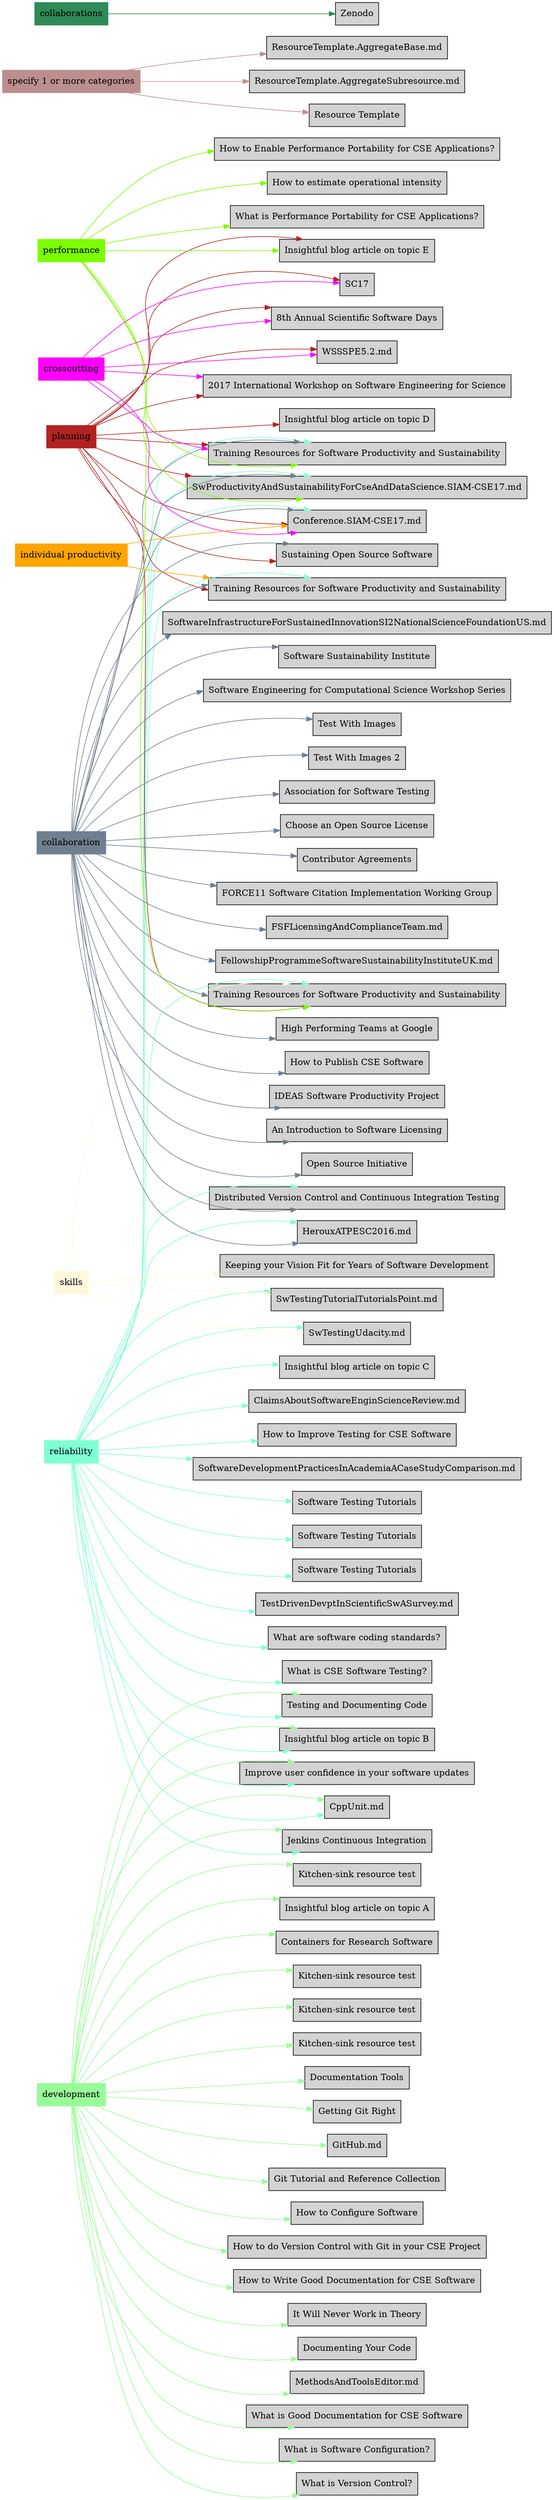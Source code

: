 digraph bettersoftware {
            rankdir = LR;
            ratio = fill;
            node [style=filled];
            node [shape = box];
"development" [color="palegreen"];
"development" ->  "BlogArticleSkeletonA.md" [color="palegreen"];
"BlogArticleSkeletonA.md" [label="Insightful blog article on topic A" URL="http://bss.parallactic.com/resources/insightful-blog-article-on-topic-a"]"reliability" [color="aquamarine"];
"reliability" ->  "BlogArticleSkeletonB.md" [color="aquamarine"];
"BlogArticleSkeletonB.md" [label="Insightful blog article on topic B" URL="http://bss.parallactic.com/resources/insightful-blog-article-on-topic-b"]"development" ->  "BlogArticleSkeletonB.md" [color="palegreen"];
"BlogArticleSkeletonB.md" [label="Insightful blog article on topic B" URL="http://bss.parallactic.com/resources/insightful-blog-article-on-topic-b"]"reliability" ->  "BlogArticleSkeletonC.md" [color="aquamarine"];
"BlogArticleSkeletonC.md" [label="Insightful blog article on topic C" URL="http://bss.parallactic.com/resources/insightful-blog-article-on-topic-c"]"planning" [color="firebrick"];
"planning" ->  "BlogArticleSkeletonD.md" [color="firebrick"];
"BlogArticleSkeletonD.md" [label="Insightful blog article on topic D" URL="http://bss.parallactic.com/resources/insightful-blog-article-on-topic-d"]"planning" ->  "BlogArticleSkeletonE.md" [color="firebrick"];
"BlogArticleSkeletonE.md" [label="Insightful blog article on topic E" URL="http://bss.parallactic.com/resources/insightful-blog-article-on-topic-e"]"performance" [color="lawngreen"];
"performance" ->  "BlogArticleSkeletonE.md" [color="lawngreen"];
"BlogArticleSkeletonE.md" [label="Insightful blog article on topic E" URL="http://bss.parallactic.com/resources/insightful-blog-article-on-topic-e"]"reliability" ->  "ImproveUserConfidenceInSwUpdates.md" [color="aquamarine"];
"ImproveUserConfidenceInSwUpdates.md" [label="Improve user confidence in your software updates" URL="http://bss.parallactic.com/resources/improve-user-confidence-in-your-software-updates"]"development" ->  "ImproveUserConfidenceInSwUpdates.md" [color="palegreen"];
"ImproveUserConfidenceInSwUpdates.md" [label="Improve user confidence in your software updates" URL="http://bss.parallactic.com/resources/improve-user-confidence-in-your-software-updates"]"development" ->  "ContainersForResearchSw.md" [color="palegreen"];
"ContainersForResearchSw.md" [label="Containers for Research Software" URL="http://bss.parallactic.com/resources/containers-for-research-software"]"skills" [color="cornsilk"];
"skills" ->  "VisionFitnessForSoftwareProductivity.md" [color="cornsilk"];
"VisionFitnessForSoftwareProductivity.md" [label="Keeping your Vision Fit for Years of Software Development" URL="http://bss.parallactic.com/resources/keeping-your-vision-fit-for-years-of-software-development"]"collaboration" [color="slategrey"];
"collaboration" ->  "AssociationForSoftwareTesting.md" [color="slategrey"];
"AssociationForSoftwareTesting.md" [label="Association for Software Testing" URL="http://bss.parallactic.com/resources/association-for-software-testing"]"planning" ->  "BestPracticesForHPCSwDevelopersWebinarSeries.md" [color="firebrick"];
"BestPracticesForHPCSwDevelopersWebinarSeries.md" [label="Training Resources for Software Productivity and Sustainability" URL="http://bss.parallactic.com/resources/training-resources-for-software-productivity-and-sustainability"]"reliability" ->  "BestPracticesForHPCSwDevelopersWebinarSeries.md" [color="aquamarine"];
"BestPracticesForHPCSwDevelopersWebinarSeries.md" [label="Training Resources for Software Productivity and Sustainability" URL="http://bss.parallactic.com/resources/training-resources-for-software-productivity-and-sustainability"]"collaboration" ->  "BestPracticesForHPCSwDevelopersWebinarSeries.md" [color="slategrey"];
"BestPracticesForHPCSwDevelopersWebinarSeries.md" [label="Training Resources for Software Productivity and Sustainability" URL="http://bss.parallactic.com/resources/training-resources-for-software-productivity-and-sustainability"]"crosscutting" [color="fuchsia"];
"crosscutting" ->  "BestPracticesForHPCSwDevelopersWebinarSeries.md" [color="fuchsia"];
"BestPracticesForHPCSwDevelopersWebinarSeries.md" [label="Training Resources for Software Productivity and Sustainability" URL="http://bss.parallactic.com/resources/training-resources-for-software-productivity-and-sustainability"]"performance" ->  "BestPracticesForHPCSwDevelopersWebinarSeries.md" [color="lawngreen"];
"BestPracticesForHPCSwDevelopersWebinarSeries.md" [label="Training Resources for Software Productivity and Sustainability" URL="http://bss.parallactic.com/resources/training-resources-for-software-productivity-and-sustainability"]"collaboration" ->  "ChooseALicense.md" [color="slategrey"];
"ChooseALicense.md" [label="Choose an Open Source License" URL="http://bss.parallactic.com/resources/choose-an-open-source-license"]"reliability" ->  "ClaimsAboutSoftwareEnginScienceReview.md" [color="aquamarine"];
"collaboration" ->  "ContributorAgreements.md" [color="slategrey"];
"ContributorAgreements.md" [label="Contributor Agreements" URL="http://bss.parallactic.com/resources/contributor-agreements"]"reliability" ->  "CppUnit.md" [color="aquamarine"];
"development" ->  "CppUnit.md" [color="palegreen"];
"planning" ->  "CseCollaborationThroughSoftwareImprovingProductivityAndSustainability.SIAM-CSE17.md" [color="firebrick"];
"CseCollaborationThroughSoftwareImprovingProductivityAndSustainability.SIAM-CSE17.md" [label="Training Resources for Software Productivity and Sustainability" URL="http://bss.parallactic.com/resources/training-resources-for-software-productivity-and-sustainability"]"reliability" ->  "CseCollaborationThroughSoftwareImprovingProductivityAndSustainability.SIAM-CSE17.md" [color="aquamarine"];
"CseCollaborationThroughSoftwareImprovingProductivityAndSustainability.SIAM-CSE17.md" [label="Training Resources for Software Productivity and Sustainability" URL="http://bss.parallactic.com/resources/training-resources-for-software-productivity-and-sustainability"]"collaboration" ->  "CseCollaborationThroughSoftwareImprovingProductivityAndSustainability.SIAM-CSE17.md" [color="slategrey"];
"CseCollaborationThroughSoftwareImprovingProductivityAndSustainability.SIAM-CSE17.md" [label="Training Resources for Software Productivity and Sustainability" URL="http://bss.parallactic.com/resources/training-resources-for-software-productivity-and-sustainability"]"individual productivity" [color="orange"];
"individual productivity" ->  "CseCollaborationThroughSoftwareImprovingProductivityAndSustainability.SIAM-CSE17.md" [color="orange"];
"CseCollaborationThroughSoftwareImprovingProductivityAndSustainability.SIAM-CSE17.md" [label="Training Resources for Software Productivity and Sustainability" URL="http://bss.parallactic.com/resources/training-resources-for-software-productivity-and-sustainability"]"reliability" ->  "DistributedVersionControlAndContinuousIntegrationTesting.md" [color="aquamarine"];
"DistributedVersionControlAndContinuousIntegrationTesting.md" [label="Distributed Version Control and Continuous Integration Testing" URL="http://bss.parallactic.com/resources/distributed-version-control-and-continuous-integration-testing"]"collaboration" ->  "DistributedVersionControlAndContinuousIntegrationTesting.md" [color="slategrey"];
"DistributedVersionControlAndContinuousIntegrationTesting.md" [label="Distributed Version Control and Continuous Integration Testing" URL="http://bss.parallactic.com/resources/distributed-version-control-and-continuous-integration-testing"]"development" ->  "DocumentationTools.Doxygen.md" [color="palegreen"];
"DocumentationTools.Doxygen.md" [label="Kitchen-sink resource test" URL="http://bss.parallactic.com/resources/kitchen-sink-resource-test"]"development" ->  "DocumentationTools.ReadTheDocs.md" [color="palegreen"];
"DocumentationTools.ReadTheDocs.md" [label="Kitchen-sink resource test" URL="http://bss.parallactic.com/resources/kitchen-sink-resource-test"]"development" ->  "DocumentationTools.Sphinx.md" [color="palegreen"];
"DocumentationTools.Sphinx.md" [label="Kitchen-sink resource test" URL="http://bss.parallactic.com/resources/kitchen-sink-resource-test"]"development" ->  "DocumentationTools.md" [color="palegreen"];
"DocumentationTools.md" [label="Documentation Tools" URL="http://bss.parallactic.com/resources/documentation-tools"]"collaboration" ->  "FORCE11SoftwareCitationImplementationWorkingGroup.md" [color="slategrey"];
"FORCE11SoftwareCitationImplementationWorkingGroup.md" [label="FORCE11 Software Citation Implementation Working Group" URL="http://bss.parallactic.com/resources/force11-software-citation-implementation-working-group"]"collaboration" ->  "FSFLicensingAndComplianceTeam.md" [color="slategrey"];
"collaboration" ->  "FellowshipProgrammeSoftwareSustainabilityInstituteUK.md" [color="slategrey"];
"development" ->  "GettingGitRight.md" [color="palegreen"];
"GettingGitRight.md" [label="Getting Git Right" URL="http://bss.parallactic.com/resources/getting-git-right"]"development" ->  "GitHub.md" [color="palegreen"];
"development" ->  "GitTutorialAndReferenceCollection.md" [color="palegreen"];
"GitTutorialAndReferenceCollection.md" [label="Git Tutorial and Reference Collection" URL="http://bss.parallactic.com/resources/git-tutorial-and-reference-collection"]"collaboration" ->  "GoogleHiPerfTeams.md" [color="slategrey"];
"GoogleHiPerfTeams.md" [label="High Performing Teams at Google" URL="http://bss.parallactic.com/resources/high-performing-teams-at-google"]"collaboration" ->  "HerouxATPESC2016.md" [color="slategrey"];
"reliability" ->  "HerouxATPESC2016.md" [color="aquamarine"];
"development" ->  "HowToConfigureSw.md" [color="palegreen"];
"HowToConfigureSw.md" [label="How to Configure Software" URL="http://bss.parallactic.com/resources/how-to-configure-software"]"development" ->  "HowToDoVersionControlWithGitInYourCseProject.md" [color="palegreen"];
"HowToDoVersionControlWithGitInYourCseProject.md" [label="How to do Version Control with Git in your CSE Project" URL="http://bss.parallactic.com/resources/how-to-do-version-control-with-git-in-your-cse-project"]"performance" ->  "HowToEnablePerfPortabilityForCseApps.md" [color="lawngreen"];
"HowToEnablePerfPortabilityForCseApps.md" [label="How to Enable Performance Portability for CSE Applications?" URL="http://bss.parallactic.com/resources/how-to-enable-performance-portability-for-cse-applications?"]"performance" ->  "HowToEstimateOperationalIntensity.md" [color="lawngreen"];
"HowToEstimateOperationalIntensity.md" [label="How to estimate operational intensity" URL="http://bss.parallactic.com/resources/how-to-estimate-operational-intensity"]"reliability" ->  "HowToImproveTestingForCseSw.md" [color="aquamarine"];
"HowToImproveTestingForCseSw.md" [label="How to Improve Testing for CSE Software" URL="http://bss.parallactic.com/resources/how-to-improve-testing-for-cse-software"]"collaboration" ->  "HowToPublishCseSw.md" [color="slategrey"];
"HowToPublishCseSw.md" [label="How to Publish CSE Software" URL="http://bss.parallactic.com/resources/how-to-publish-cse-software"]"development" ->  "HowToWriteGoodDocumentation.md" [color="palegreen"];
"HowToWriteGoodDocumentation.md" [label="How to Write Good Documentation for CSE Software" URL="http://bss.parallactic.com/resources/how-to-write-good-documentation-for-cse-software"]"collaboration" ->  "IDEASSoftwareProductivityProject.md" [color="slategrey"];
"IDEASSoftwareProductivityProject.md" [label="IDEAS Software Productivity Project" URL="http://bss.parallactic.com/resources/ideas-software-productivity-project"]"collaboration" ->  "IntroToSoftwareLicensing.md" [color="slategrey"];
"IntroToSoftwareLicensing.md" [label="An Introduction to Software Licensing" URL="http://bss.parallactic.com/resources/an-introduction-to-software-licensing"]"development" ->  "ItWillNeverWorkInTheory.md" [color="palegreen"];
"ItWillNeverWorkInTheory.md" [label="It Will Never Work in Theory" URL="http://bss.parallactic.com/resources/it-will-never-work-in-theory"]"reliability" ->  "JenkinsCI.md" [color="aquamarine"];
"JenkinsCI.md" [label="Jenkins Continuous Integration" URL="http://bss.parallactic.com/resources/jenkins-continuous-integration"]"development" ->  "JenkinsCI.md" [color="palegreen"];
"JenkinsCI.md" [label="Jenkins Continuous Integration" URL="http://bss.parallactic.com/resources/jenkins-continuous-integration"]"development" ->  "KlinvexATPESC2016.md" [color="palegreen"];
"KlinvexATPESC2016.md" [label="Documenting Your Code" URL="http://bss.parallactic.com/resources/documenting-your-code"]"development" ->  "MethodsAndToolsEditor.md" [color="palegreen"];
"collaboration" ->  "OSSSustainabilityResources.md" [color="slategrey"];
"OSSSustainabilityResources.md" [label="Sustaining Open Source Software" URL="http://bss.parallactic.com/resources/sustaining-open-source-software"]"planning" ->  "OSSSustainabilityResources.md" [color="firebrick"];
"OSSSustainabilityResources.md" [label="Sustaining Open Source Software" URL="http://bss.parallactic.com/resources/sustaining-open-source-software"]"collaboration" ->  "OpenSourceInitiative.md" [color="slategrey"];
"OpenSourceInitiative.md" [label="Open Source Initiative" URL="http://bss.parallactic.com/resources/open-source-initiative"]"specify 1 or more categories" [color="rosybrown"];
"specify 1 or more categories" ->  "ResourceTemplate.AggregateBase.md" [color="rosybrown"];
"specify 1 or more categories" ->  "ResourceTemplate.AggregateSubresource.md" [color="rosybrown"];
"specify 1 or more categories" ->  "ResourceTemplate.Basic.md" [color="rosybrown"];
"ResourceTemplate.Basic.md" [label="Resource Template" URL="http://bss.parallactic.com/resources/resource-template"]"reliability" ->  "SoftwareDevelopmentPracticesInAcademiaACaseStudyComparison.md" [color="aquamarine"];
"collaboration" ->  "SoftwareInfrastructureForSustainedInnovationSI2NationalScienceFoundationUS.md" [color="slategrey"];
"collaboration" ->  "SoftwareSustainabilityInstitute.md" [color="slategrey"];
"SoftwareSustainabilityInstitute.md" [label="Software Sustainability Institute" URL="http://bss.parallactic.com/resources/software-sustainability-institute"]"collaboration" ->  "SwEngForComputationalScienceWorkshopSeries.md" [color="slategrey"];
"SwEngForComputationalScienceWorkshopSeries.md" [label="Software Engineering for Computational Science Workshop Series" URL="http://bss.parallactic.com/resources/software-engineering-for-computational-science-workshop-series"]"planning" ->  "SwProductivityAndSustainabilityForCseAndDataScience.SIAM-CSE17.md" [color="firebrick"];
"reliability" ->  "SwProductivityAndSustainabilityForCseAndDataScience.SIAM-CSE17.md" [color="aquamarine"];
"collaboration" ->  "SwProductivityAndSustainabilityForCseAndDataScience.SIAM-CSE17.md" [color="slategrey"];
"performance" ->  "SwProductivityAndSustainabilityForCseAndDataScience.SIAM-CSE17.md" [color="lawngreen"];
"reliability" ->  "SwTestingTutorialTutorialsPoint.md" [color="aquamarine"];
"skills" ->  "SwTestingTutorialTutorialsPoint.md" [color="cornsilk"];
"reliability" ->  "SwTestingTutorials.Cse.md" [color="aquamarine"];
"SwTestingTutorials.Cse.md" [label="Software Testing Tutorials" URL="http://bss.parallactic.com/resources/software-testing-tutorials"]"reliability" ->  "SwTestingTutorials.General.md" [color="aquamarine"];
"SwTestingTutorials.General.md" [label="Software Testing Tutorials" URL="http://bss.parallactic.com/resources/software-testing-tutorials"]"reliability" ->  "SwTestingTutorials.md" [color="aquamarine"];
"SwTestingTutorials.md" [label="Software Testing Tutorials" URL="http://bss.parallactic.com/resources/software-testing-tutorials"]"reliability" ->  "SwTestingUdacity.md" [color="aquamarine"];
"skills" ->  "SwTestingUdacity.md" [color="cornsilk"];
"reliability" ->  "TestDrivenDevptInScientificSwASurvey.md" [color="aquamarine"];
"collaboration" ->  "TestImages.md" [color="slategrey"];
"TestImages.md" [label="Test With Images" URL="http://bss.parallactic.com/resources/test-with-images"]"collaboration" ->  "TestImages2.md" [color="slategrey"];
"TestImages2.md" [label="Test With Images 2" URL="http://bss.parallactic.com/resources/test-with-images-2"]"reliability" ->  "TestingAndDocumentingCode.md" [color="aquamarine"];
"TestingAndDocumentingCode.md" [label="Testing and Documenting Code" URL="http://bss.parallactic.com/resources/testing-and-documenting-code"]"development" ->  "TestingAndDocumentingCode.md" [color="palegreen"];
"TestingAndDocumentingCode.md" [label="Testing and Documenting Code" URL="http://bss.parallactic.com/resources/testing-and-documenting-code"]"planning" ->  "Training.ProductivityAndSustainability.md" [color="firebrick"];
"Training.ProductivityAndSustainability.md" [label="Training Resources for Software Productivity and Sustainability" URL="http://bss.parallactic.com/resources/training-resources-for-software-productivity-and-sustainability"]"reliability" ->  "Training.ProductivityAndSustainability.md" [color="aquamarine"];
"Training.ProductivityAndSustainability.md" [label="Training Resources for Software Productivity and Sustainability" URL="http://bss.parallactic.com/resources/training-resources-for-software-productivity-and-sustainability"]"collaboration" ->  "Training.ProductivityAndSustainability.md" [color="slategrey"];
"Training.ProductivityAndSustainability.md" [label="Training Resources for Software Productivity and Sustainability" URL="http://bss.parallactic.com/resources/training-resources-for-software-productivity-and-sustainability"]"performance" ->  "Training.ProductivityAndSustainability.md" [color="lawngreen"];
"Training.ProductivityAndSustainability.md" [label="Training Resources for Software Productivity and Sustainability" URL="http://bss.parallactic.com/resources/training-resources-for-software-productivity-and-sustainability"]"skills" ->  "Training.ProductivityAndSustainability.md" [color="cornsilk"];
"Training.ProductivityAndSustainability.md" [label="Training Resources for Software Productivity and Sustainability" URL="http://bss.parallactic.com/resources/training-resources-for-software-productivity-and-sustainability"]"reliability" ->  "WhatAreSwCodingStandards.md" [color="aquamarine"];
"WhatAreSwCodingStandards.md" [label="What are software coding standards?" URL="http://bss.parallactic.com/resources/what-are-software-coding-standards?"]"reliability" ->  "WhatIsCseSwTesting.md" [color="aquamarine"];
"WhatIsCseSwTesting.md" [label="What is CSE Software Testing?" URL="http://bss.parallactic.com/resources/what-is-cse-software-testing?"]"development" ->  "WhatIsGoodDocumentation.md" [color="palegreen"];
"WhatIsGoodDocumentation.md" [label="What is Good Documentation for CSE Software" URL="http://bss.parallactic.com/resources/what-is-good-documentation-for-cse-software"]"performance" ->  "WhatIsPerfPortabilityForCseApps.md" [color="lawngreen"];
"WhatIsPerfPortabilityForCseApps.md" [label="What is Performance Portability for CSE Applications?" URL="http://bss.parallactic.com/resources/what-is-performance-portability-for-cse-applications?"]"development" ->  "WhatIsSwConfiguration.md" [color="palegreen"];
"WhatIsSwConfiguration.md" [label="What is Software Configuration?" URL="http://bss.parallactic.com/resources/what-is-software-configuration?"]"development" ->  "WhatIsVersionControl.md" [color="palegreen"];
"WhatIsVersionControl.md" [label="What is Version Control?" URL="http://bss.parallactic.com/resources/what-is-version-control?"]"collaborations" [color="seagreen"];
"collaborations" ->  "Zenodo.md" [color="seagreen"];
"Zenodo.md" [label="Zenodo" URL="http://bss.parallactic.com/resources/zenodo"]"development" ->  "kitchen-sink-TEST.md" [color="palegreen"];
"kitchen-sink-TEST.md" [label="Kitchen-sink resource test" URL="http://bss.parallactic.com/resources/kitchen-sink-resource-test"]"planning" ->  "Conference.SC17.md" [color="firebrick"];
"Conference.SC17.md" [label="SC17" URL="http://bss.parallactic.com/resources/sc17"]"crosscutting" ->  "Conference.SC17.md" [color="fuchsia"];
"Conference.SC17.md" [label="SC17" URL="http://bss.parallactic.com/resources/sc17"]"crosscutting" ->  "Conference.SIAM-CSE17.md" [color="fuchsia"];
"individual productivity" ->  "Conference.SIAM-CSE17.md" [color="orange"];
"planning" ->  "Conference.SIAM-CSE17.md" [color="firebrick"];
"collaboration" ->  "Conference.SIAM-CSE17.md" [color="slategrey"];
"reliability" ->  "Conference.SIAM-CSE17.md" [color="aquamarine"];
"planning" ->  "Conference.ScientificSoftwareDays17.md" [color="firebrick"];
"Conference.ScientificSoftwareDays17.md" [label="8th Annual Scientific Software Days" URL="http://bss.parallactic.com/resources/8th-annual-scientific-software-days"]"crosscutting" ->  "Conference.ScientificSoftwareDays17.md" [color="fuchsia"];
"Conference.ScientificSoftwareDays17.md" [label="8th Annual Scientific Software Days" URL="http://bss.parallactic.com/resources/8th-annual-scientific-software-days"]"planning" ->  "WSSSPE5.2.md" [color="firebrick"];
"crosscutting" ->  "WSSSPE5.2.md" [color="fuchsia"];
"planning" ->  "Workshop.SE4Science17.md" [color="firebrick"];
"Workshop.SE4Science17.md" [label="2017 International Workshop on Software Engineering for Science" URL="http://bss.parallactic.com/resources/2017-international-workshop-on-software-engineering-for-science"]"crosscutting" ->  "Workshop.SE4Science17.md" [color="fuchsia"];
"Workshop.SE4Science17.md" [label="2017 International Workshop on Software Engineering for Science" URL="http://bss.parallactic.com/resources/2017-international-workshop-on-software-engineering-for-science"]}